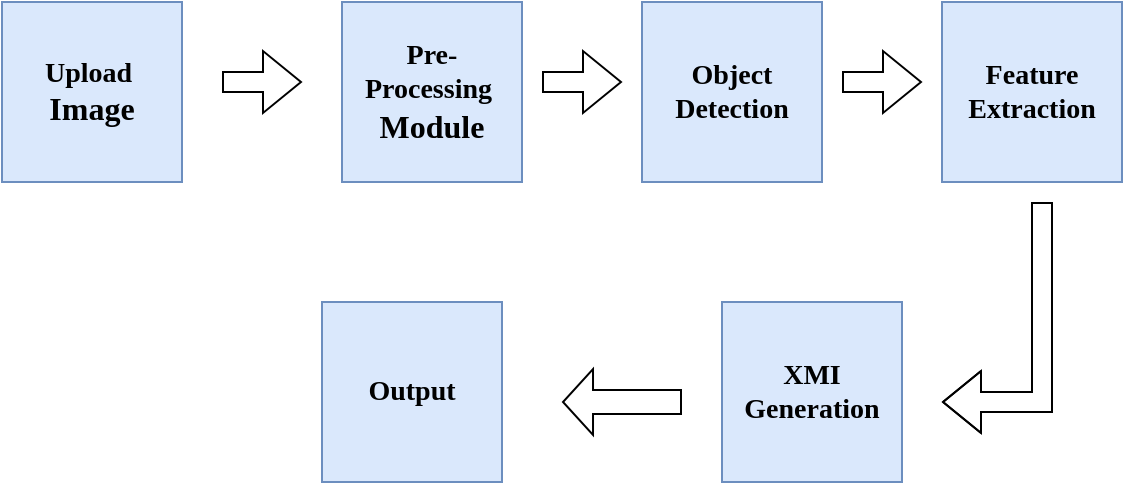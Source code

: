 <mxfile version="24.6.2" type="device">
  <diagram name="Page-1" id="m6J073NHW9us2-ufrtCU">
    <mxGraphModel dx="1120" dy="446" grid="1" gridSize="10" guides="1" tooltips="1" connect="1" arrows="1" fold="1" page="1" pageScale="1" pageWidth="850" pageHeight="1100" math="0" shadow="0">
      <root>
        <mxCell id="0" />
        <mxCell id="1" parent="0" />
        <mxCell id="fcqZvTEPyYiCgzxFy8FA-1" value="&lt;b&gt;&lt;font style=&quot;font-size: 14px;&quot; face=&quot;Times New Roman&quot;&gt;Upload&amp;nbsp;&lt;/font&gt;&lt;/b&gt;&lt;div&gt;&lt;b&gt;&lt;font size=&quot;3&quot; face=&quot;etUMOCCLTLAQRBRYCGkD&quot;&gt;Image&lt;/font&gt;&lt;/b&gt;&lt;/div&gt;" style="whiteSpace=wrap;html=1;aspect=fixed;fillColor=#dae8fc;strokeColor=#6c8ebf;" parent="1" vertex="1">
          <mxGeometry x="80" y="140" width="90" height="90" as="geometry" />
        </mxCell>
        <mxCell id="fcqZvTEPyYiCgzxFy8FA-2" value="&lt;b&gt;&lt;font style=&quot;font-size: 14px;&quot; face=&quot;Times New Roman&quot;&gt;Pre-Processing&amp;nbsp;&lt;/font&gt;&lt;/b&gt;&lt;div&gt;&lt;b&gt;&lt;font face=&quot;AIh-guAY4tlGVXfgzl3R&quot; size=&quot;3&quot;&gt;Module&lt;/font&gt;&lt;/b&gt;&lt;/div&gt;" style="whiteSpace=wrap;html=1;aspect=fixed;fillColor=#dae8fc;strokeColor=#6c8ebf;" parent="1" vertex="1">
          <mxGeometry x="250" y="140" width="90" height="90" as="geometry" />
        </mxCell>
        <mxCell id="fcqZvTEPyYiCgzxFy8FA-3" value="&lt;font face=&quot;Times New Roman&quot;&gt;&lt;span style=&quot;font-size: 14px;&quot;&gt;&lt;b&gt;Object Detection&lt;/b&gt;&lt;/span&gt;&lt;/font&gt;" style="whiteSpace=wrap;html=1;aspect=fixed;fillColor=#dae8fc;strokeColor=#6c8ebf;" parent="1" vertex="1">
          <mxGeometry x="400" y="140" width="90" height="90" as="geometry" />
        </mxCell>
        <mxCell id="fcqZvTEPyYiCgzxFy8FA-4" value="&lt;b&gt;&lt;font style=&quot;font-size: 14px;&quot; face=&quot;Times New Roman&quot;&gt;Feature Extraction&lt;/font&gt;&lt;/b&gt;" style="whiteSpace=wrap;html=1;aspect=fixed;fillColor=#dae8fc;strokeColor=#6c8ebf;fillStyle=auto;" parent="1" vertex="1">
          <mxGeometry x="550" y="140" width="90" height="90" as="geometry" />
        </mxCell>
        <mxCell id="fcqZvTEPyYiCgzxFy8FA-8" value="&lt;b&gt;&lt;font style=&quot;font-size: 14px;&quot; face=&quot;Times New Roman&quot;&gt;Output&lt;/font&gt;&lt;/b&gt;" style="whiteSpace=wrap;html=1;aspect=fixed;fillColor=#dae8fc;strokeColor=#6c8ebf;" parent="1" vertex="1">
          <mxGeometry x="240" y="290" width="90" height="90" as="geometry" />
        </mxCell>
        <mxCell id="fcqZvTEPyYiCgzxFy8FA-9" value="" style="shape=flexArrow;endArrow=classic;html=1;rounded=0;" parent="1" edge="1">
          <mxGeometry width="50" height="50" relative="1" as="geometry">
            <mxPoint x="190" y="180" as="sourcePoint" />
            <mxPoint x="230" y="180" as="targetPoint" />
          </mxGeometry>
        </mxCell>
        <mxCell id="fcqZvTEPyYiCgzxFy8FA-10" value="" style="shape=flexArrow;endArrow=classic;html=1;rounded=0;" parent="1" edge="1">
          <mxGeometry width="50" height="50" relative="1" as="geometry">
            <mxPoint x="350" y="180" as="sourcePoint" />
            <mxPoint x="390" y="180" as="targetPoint" />
          </mxGeometry>
        </mxCell>
        <mxCell id="fcqZvTEPyYiCgzxFy8FA-11" value="" style="shape=flexArrow;endArrow=classic;html=1;rounded=0;" parent="1" edge="1">
          <mxGeometry width="50" height="50" relative="1" as="geometry">
            <mxPoint x="500" y="180" as="sourcePoint" />
            <mxPoint x="540" y="180" as="targetPoint" />
          </mxGeometry>
        </mxCell>
        <mxCell id="fcqZvTEPyYiCgzxFy8FA-15" value="" style="shape=flexArrow;endArrow=classic;html=1;rounded=0;" parent="1" edge="1">
          <mxGeometry width="50" height="50" relative="1" as="geometry">
            <mxPoint x="600" y="240" as="sourcePoint" />
            <mxPoint x="550" y="340" as="targetPoint" />
            <Array as="points">
              <mxPoint x="600" y="340" />
            </Array>
          </mxGeometry>
        </mxCell>
        <mxCell id="fcqZvTEPyYiCgzxFy8FA-20" value="" style="shape=flexArrow;endArrow=classic;html=1;rounded=0;width=12;endSize=4.67;" parent="1" edge="1">
          <mxGeometry width="50" height="50" relative="1" as="geometry">
            <mxPoint x="420" y="340" as="sourcePoint" />
            <mxPoint x="360" y="340" as="targetPoint" />
          </mxGeometry>
        </mxCell>
        <mxCell id="VOlEWhZFzmGQp34CwcQT-1" value="&lt;font face=&quot;Times New Roman&quot; style=&quot;font-size: 14px;&quot;&gt;&lt;b&gt;XMI Generation&lt;/b&gt;&lt;/font&gt;" style="whiteSpace=wrap;html=1;aspect=fixed;fillColor=#dae8fc;strokeColor=#6c8ebf;" vertex="1" parent="1">
          <mxGeometry x="440" y="290" width="90" height="90" as="geometry" />
        </mxCell>
      </root>
    </mxGraphModel>
  </diagram>
</mxfile>
